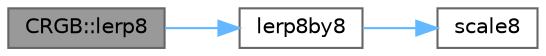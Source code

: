 digraph "CRGB::lerp8"
{
 // LATEX_PDF_SIZE
  bgcolor="transparent";
  edge [fontname=Helvetica,fontsize=10,labelfontname=Helvetica,labelfontsize=10];
  node [fontname=Helvetica,fontsize=10,shape=box,height=0.2,width=0.4];
  rankdir="LR";
  Node1 [id="Node000001",label="CRGB::lerp8",height=0.2,width=0.4,color="gray40", fillcolor="grey60", style="filled", fontcolor="black",tooltip="Return a new CRGB object after performing a linear interpolation between this object and the passed i..."];
  Node1 -> Node2 [id="edge1_Node000001_Node000002",color="steelblue1",style="solid",tooltip=" "];
  Node2 [id="Node000002",label="lerp8by8",height=0.2,width=0.4,color="grey40", fillcolor="white", style="filled",URL="$d6/d19/group___linear_interpolation.html#ga62ed4425400bc4140902347dc54ffb72",tooltip="Linear interpolation between two unsigned 8-bit values, with 8-bit fraction."];
  Node2 -> Node3 [id="edge2_Node000002_Node000003",color="steelblue1",style="solid",tooltip=" "];
  Node3 [id="Node000003",label="scale8",height=0.2,width=0.4,color="grey40", fillcolor="white", style="filled",URL="$d0/da8/group___scaling.html#gad7535ccda9c92470c4e6ee0265585555",tooltip="Scale one byte by a second one, which is treated as the numerator of a fraction whose denominator is ..."];
}
